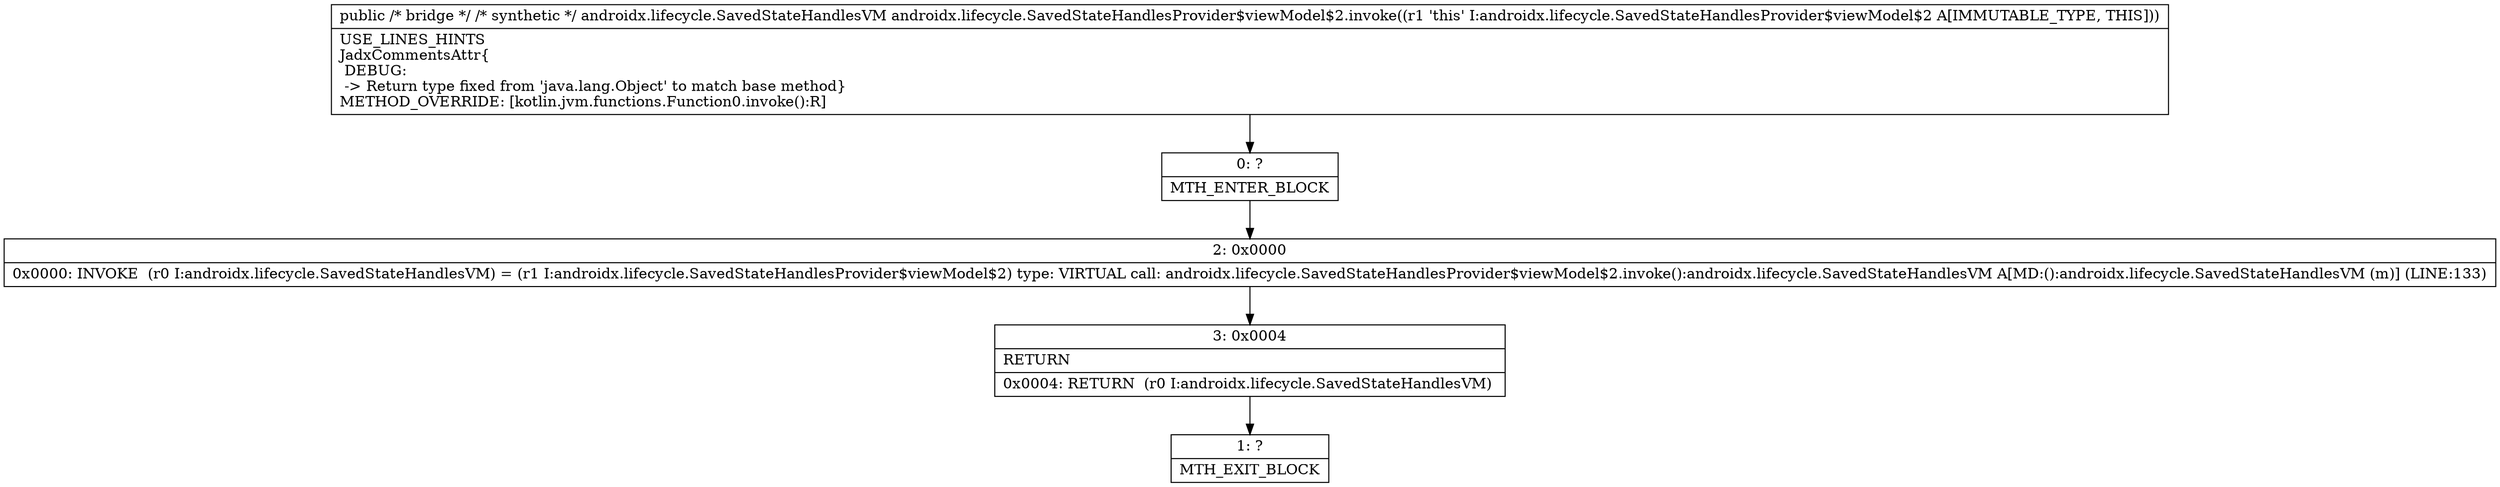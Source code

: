 digraph "CFG forandroidx.lifecycle.SavedStateHandlesProvider$viewModel$2.invoke()Ljava\/lang\/Object;" {
Node_0 [shape=record,label="{0\:\ ?|MTH_ENTER_BLOCK\l}"];
Node_2 [shape=record,label="{2\:\ 0x0000|0x0000: INVOKE  (r0 I:androidx.lifecycle.SavedStateHandlesVM) = (r1 I:androidx.lifecycle.SavedStateHandlesProvider$viewModel$2) type: VIRTUAL call: androidx.lifecycle.SavedStateHandlesProvider$viewModel$2.invoke():androidx.lifecycle.SavedStateHandlesVM A[MD:():androidx.lifecycle.SavedStateHandlesVM (m)] (LINE:133)\l}"];
Node_3 [shape=record,label="{3\:\ 0x0004|RETURN\l|0x0004: RETURN  (r0 I:androidx.lifecycle.SavedStateHandlesVM) \l}"];
Node_1 [shape=record,label="{1\:\ ?|MTH_EXIT_BLOCK\l}"];
MethodNode[shape=record,label="{public \/* bridge *\/ \/* synthetic *\/ androidx.lifecycle.SavedStateHandlesVM androidx.lifecycle.SavedStateHandlesProvider$viewModel$2.invoke((r1 'this' I:androidx.lifecycle.SavedStateHandlesProvider$viewModel$2 A[IMMUTABLE_TYPE, THIS]))  | USE_LINES_HINTS\lJadxCommentsAttr\{\l DEBUG: \l \-\> Return type fixed from 'java.lang.Object' to match base method\}\lMETHOD_OVERRIDE: [kotlin.jvm.functions.Function0.invoke():R]\l}"];
MethodNode -> Node_0;Node_0 -> Node_2;
Node_2 -> Node_3;
Node_3 -> Node_1;
}

